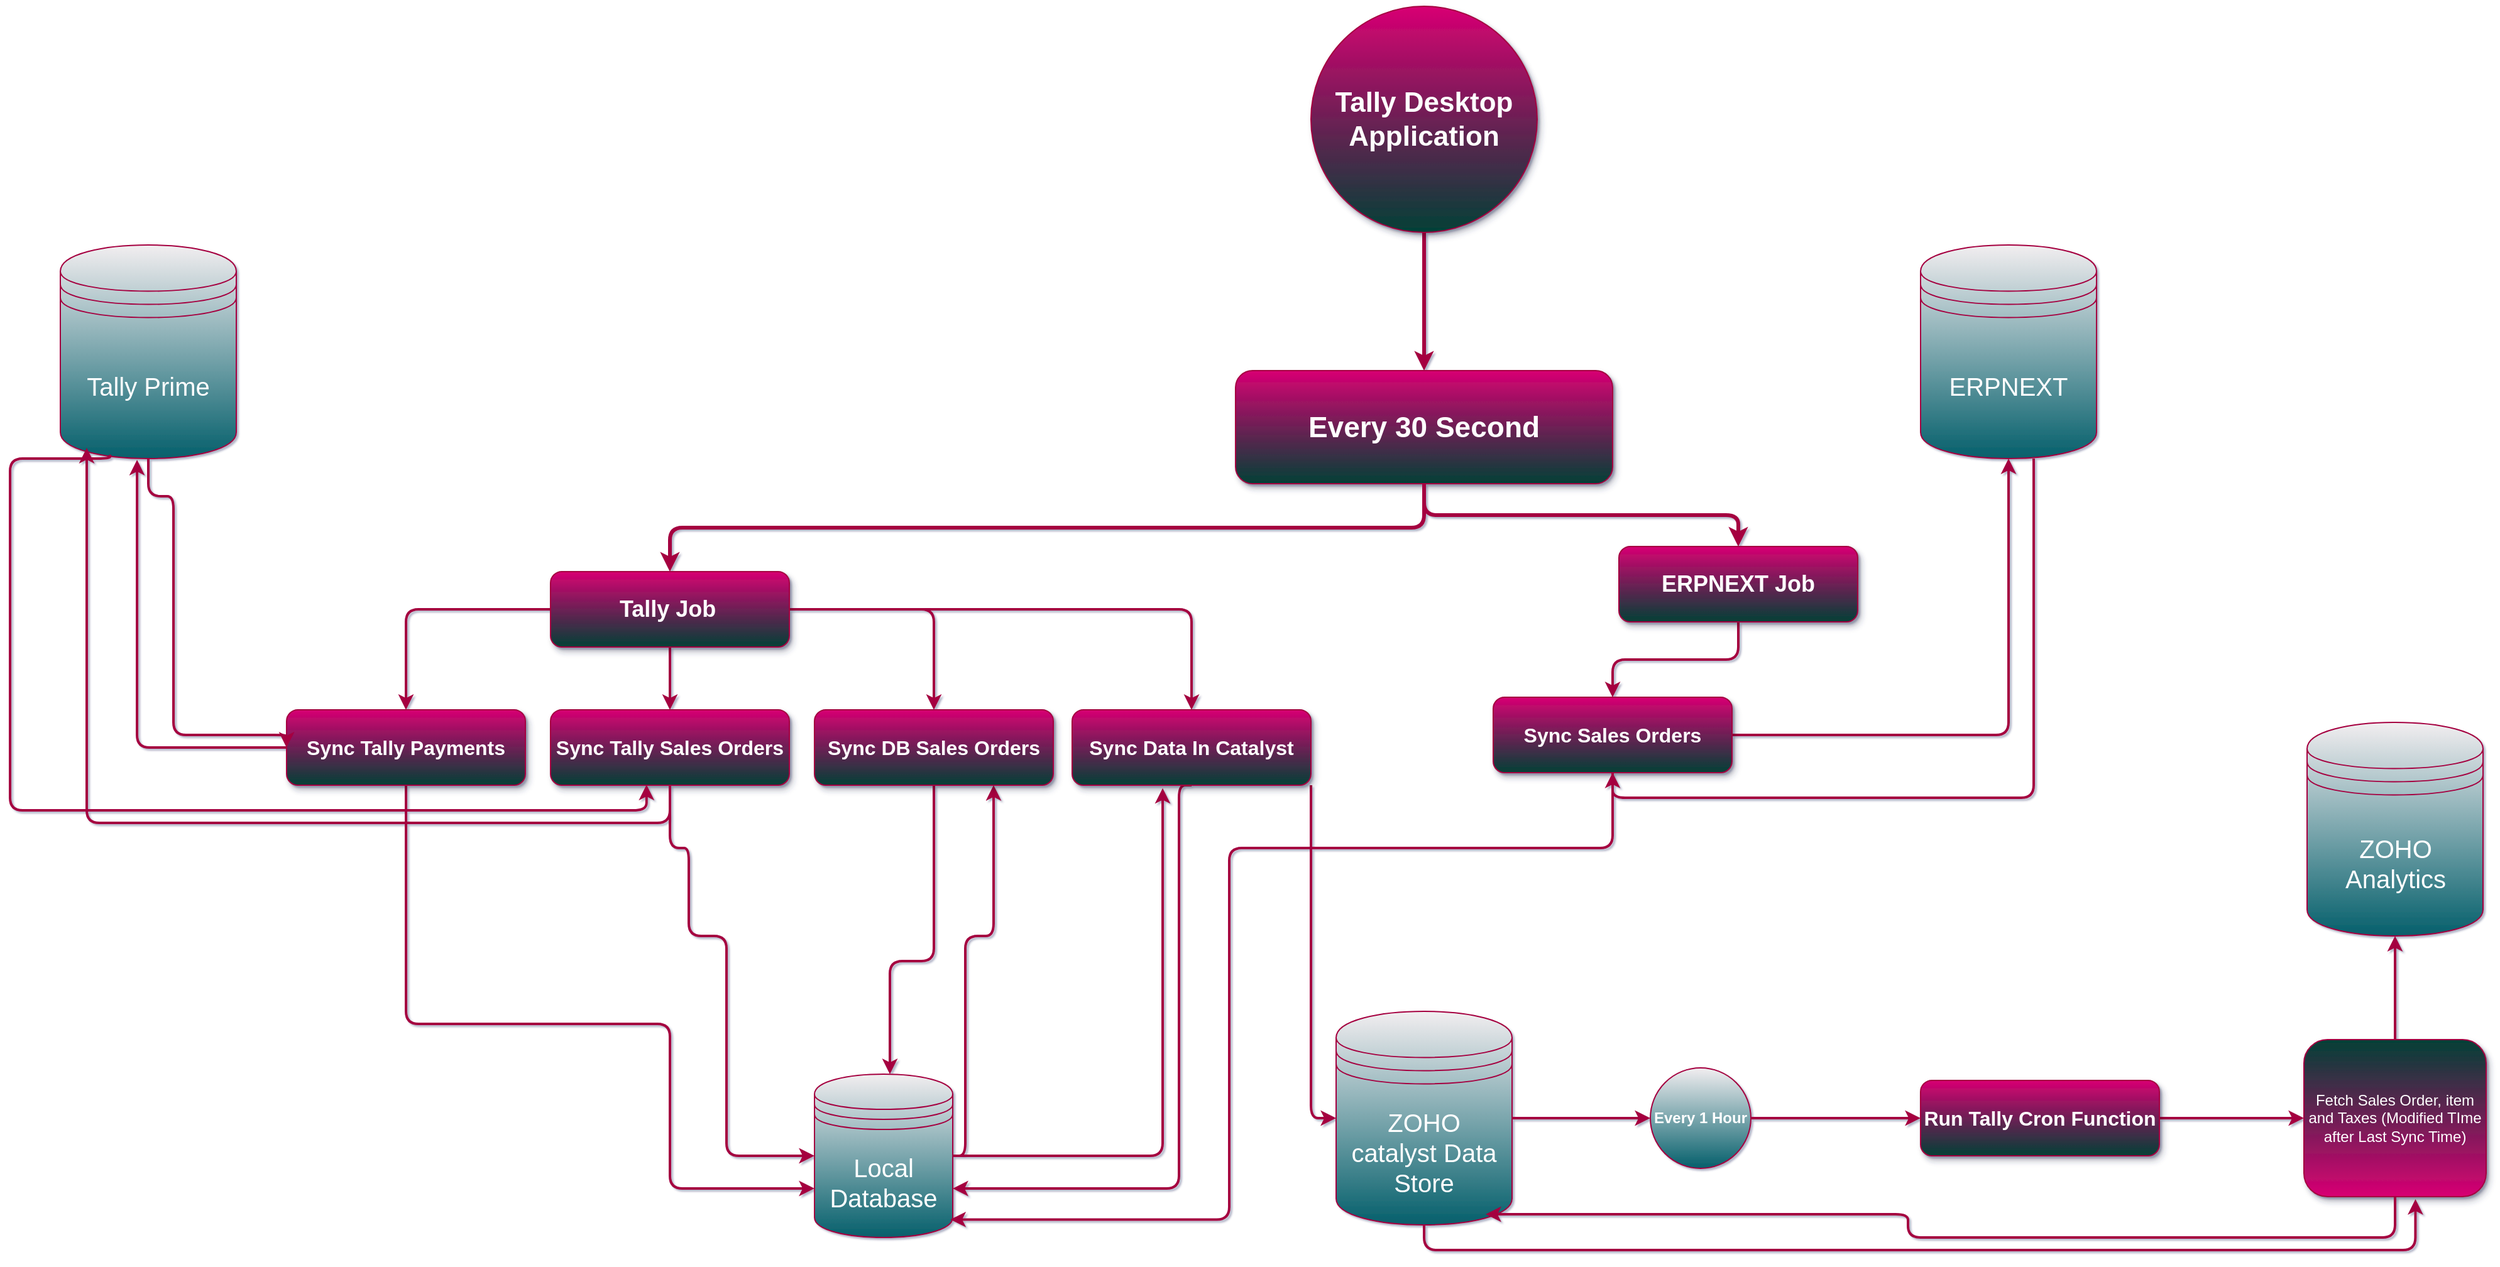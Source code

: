 <mxfile version="23.0.2" type="github">
  <diagram name="Page-1" id="nJylnroNrzdKfBT1kNII">
    <mxGraphModel dx="1726" dy="547" grid="0" gridSize="10" guides="1" tooltips="1" connect="1" arrows="1" fold="1" page="0" pageScale="1" pageWidth="850" pageHeight="1100" background="none" math="0" shadow="1">
      <root>
        <mxCell id="0" />
        <mxCell id="1" parent="0" />
        <mxCell id="NydhHh0NSFJVFC-VD1bs-7" value="" style="edgeStyle=orthogonalEdgeStyle;rounded=1;orthogonalLoop=1;jettySize=auto;html=1;curved=0;strokeWidth=3;fillColor=#d80073;strokeColor=#A50040;" edge="1" parent="1" source="NydhHh0NSFJVFC-VD1bs-1" target="NydhHh0NSFJVFC-VD1bs-6">
          <mxGeometry relative="1" as="geometry" />
        </mxCell>
        <mxCell id="NydhHh0NSFJVFC-VD1bs-1" value="&lt;b&gt;&lt;font style=&quot;font-size: 22px;&quot;&gt;Tally Desktop Application&lt;/font&gt;&lt;/b&gt;" style="ellipse;whiteSpace=wrap;html=1;aspect=fixed;fillColor=#d80073;fontColor=#ffffff;strokeColor=#A50040;shadow=1;gradientColor=#024036;rounded=1;" vertex="1" parent="1">
          <mxGeometry x="335" y="100" width="180" height="180" as="geometry" />
        </mxCell>
        <mxCell id="NydhHh0NSFJVFC-VD1bs-8" style="edgeStyle=orthogonalEdgeStyle;rounded=1;orthogonalLoop=1;jettySize=auto;html=1;curved=0;strokeWidth=3;fillColor=#d80073;strokeColor=#A50040;entryX=0.5;entryY=0;entryDx=0;entryDy=0;exitX=0.5;exitY=1;exitDx=0;exitDy=0;" edge="1" parent="1" source="NydhHh0NSFJVFC-VD1bs-6" target="NydhHh0NSFJVFC-VD1bs-9">
          <mxGeometry relative="1" as="geometry">
            <mxPoint x="-310" y="560" as="targetPoint" />
            <mxPoint x="55" y="500" as="sourcePoint" />
          </mxGeometry>
        </mxCell>
        <mxCell id="NydhHh0NSFJVFC-VD1bs-6" value="&lt;font style=&quot;font-size: 23px;&quot;&gt;&lt;b&gt;Every 30 Second&lt;/b&gt;&lt;/font&gt;" style="rounded=1;whiteSpace=wrap;html=1;fillColor=#d80073;strokeColor=#A50040;fontColor=#ffffff;shadow=1;gradientColor=#024036;" vertex="1" parent="1">
          <mxGeometry x="275" y="390" width="300" height="90" as="geometry" />
        </mxCell>
        <mxCell id="NydhHh0NSFJVFC-VD1bs-15" style="edgeStyle=orthogonalEdgeStyle;rounded=1;orthogonalLoop=1;jettySize=auto;html=1;entryX=0.5;entryY=0;entryDx=0;entryDy=0;curved=0;fillColor=#d80073;strokeColor=#A50040;strokeWidth=2;" edge="1" parent="1" source="NydhHh0NSFJVFC-VD1bs-9" target="NydhHh0NSFJVFC-VD1bs-14">
          <mxGeometry relative="1" as="geometry" />
        </mxCell>
        <mxCell id="NydhHh0NSFJVFC-VD1bs-18" style="edgeStyle=orthogonalEdgeStyle;rounded=1;orthogonalLoop=1;jettySize=auto;html=1;entryX=0.5;entryY=0;entryDx=0;entryDy=0;fillColor=#d80073;strokeColor=#A50040;strokeWidth=2;" edge="1" parent="1" source="NydhHh0NSFJVFC-VD1bs-9" target="NydhHh0NSFJVFC-VD1bs-16">
          <mxGeometry relative="1" as="geometry" />
        </mxCell>
        <mxCell id="NydhHh0NSFJVFC-VD1bs-21" style="edgeStyle=orthogonalEdgeStyle;rounded=1;orthogonalLoop=1;jettySize=auto;html=1;entryX=0.5;entryY=0;entryDx=0;entryDy=0;fillColor=#d80073;strokeColor=#A50040;strokeWidth=2;" edge="1" parent="1" source="NydhHh0NSFJVFC-VD1bs-9" target="NydhHh0NSFJVFC-VD1bs-19">
          <mxGeometry relative="1" as="geometry" />
        </mxCell>
        <mxCell id="NydhHh0NSFJVFC-VD1bs-27" style="edgeStyle=orthogonalEdgeStyle;rounded=1;orthogonalLoop=1;jettySize=auto;html=1;entryX=0.5;entryY=0;entryDx=0;entryDy=0;curved=0;fillColor=#d80073;strokeColor=#A50040;strokeWidth=2;" edge="1" parent="1" source="NydhHh0NSFJVFC-VD1bs-9" target="NydhHh0NSFJVFC-VD1bs-26">
          <mxGeometry relative="1" as="geometry" />
        </mxCell>
        <mxCell id="NydhHh0NSFJVFC-VD1bs-9" value="&lt;font size=&quot;1&quot; style=&quot;&quot;&gt;&lt;b style=&quot;font-size: 18px;&quot;&gt;Tally Job&lt;span style=&quot;white-space: pre;&quot;&gt;&#x9;&lt;/span&gt;&lt;/b&gt;&lt;/font&gt;" style="rounded=1;whiteSpace=wrap;html=1;fillColor=#d80073;strokeColor=#A50040;fontColor=#ffffff;shadow=1;gradientColor=#024036;" vertex="1" parent="1">
          <mxGeometry x="-270" y="550" width="190" height="60" as="geometry" />
        </mxCell>
        <mxCell id="NydhHh0NSFJVFC-VD1bs-10" style="edgeStyle=orthogonalEdgeStyle;rounded=1;orthogonalLoop=1;jettySize=auto;html=1;curved=0;strokeWidth=3;fillColor=#d80073;strokeColor=#A50040;exitX=0.5;exitY=1;exitDx=0;exitDy=0;" edge="1" parent="1" source="NydhHh0NSFJVFC-VD1bs-6" target="NydhHh0NSFJVFC-VD1bs-11">
          <mxGeometry relative="1" as="geometry">
            <mxPoint x="220" y="540" as="targetPoint" />
            <mxPoint x="415" y="460" as="sourcePoint" />
          </mxGeometry>
        </mxCell>
        <mxCell id="NydhHh0NSFJVFC-VD1bs-33" style="edgeStyle=orthogonalEdgeStyle;rounded=1;orthogonalLoop=1;jettySize=auto;html=1;entryX=0.5;entryY=0;entryDx=0;entryDy=0;curved=0;strokeWidth=2;fillColor=#d80073;strokeColor=#A50040;" edge="1" parent="1" source="NydhHh0NSFJVFC-VD1bs-11" target="NydhHh0NSFJVFC-VD1bs-32">
          <mxGeometry relative="1" as="geometry" />
        </mxCell>
        <mxCell id="NydhHh0NSFJVFC-VD1bs-11" value="&lt;font size=&quot;1&quot; style=&quot;&quot;&gt;&lt;b style=&quot;font-size: 18px;&quot;&gt;ERPNEXT Job&lt;/b&gt;&lt;/font&gt;" style="rounded=1;whiteSpace=wrap;html=1;fillColor=#d80073;strokeColor=#A50040;fontColor=#ffffff;shadow=1;gradientColor=#024036;" vertex="1" parent="1">
          <mxGeometry x="580" y="530" width="190" height="60" as="geometry" />
        </mxCell>
        <mxCell id="NydhHh0NSFJVFC-VD1bs-25" style="edgeStyle=orthogonalEdgeStyle;rounded=1;orthogonalLoop=1;jettySize=auto;html=1;entryX=0.75;entryY=1;entryDx=0;entryDy=0;fillColor=#d80073;strokeColor=#A50040;strokeWidth=2;curved=0;" edge="1" parent="1" source="NydhHh0NSFJVFC-VD1bs-13" target="NydhHh0NSFJVFC-VD1bs-19">
          <mxGeometry relative="1" as="geometry">
            <Array as="points">
              <mxPoint x="60" y="1015" />
              <mxPoint x="60" y="840" />
              <mxPoint x="83" y="840" />
            </Array>
          </mxGeometry>
        </mxCell>
        <mxCell id="NydhHh0NSFJVFC-VD1bs-13" value="&lt;font style=&quot;font-size: 20px;&quot;&gt;Local Database&lt;/font&gt;" style="shape=datastore;whiteSpace=wrap;html=1;fillColor=#f2eef0;fontColor=#ffffff;strokeColor=#A50040;gradientColor=#055f6b;rounded=1;" vertex="1" parent="1">
          <mxGeometry x="-60" y="950" width="110" height="130" as="geometry" />
        </mxCell>
        <mxCell id="NydhHh0NSFJVFC-VD1bs-47" style="edgeStyle=orthogonalEdgeStyle;rounded=1;orthogonalLoop=1;jettySize=auto;html=1;entryX=0;entryY=0.7;entryDx=0;entryDy=0;curved=0;fillColor=#d80073;strokeColor=#A50040;strokeWidth=2;" edge="1" parent="1" source="NydhHh0NSFJVFC-VD1bs-14" target="NydhHh0NSFJVFC-VD1bs-13">
          <mxGeometry relative="1" as="geometry">
            <Array as="points">
              <mxPoint x="-385" y="910" />
              <mxPoint x="-175" y="910" />
              <mxPoint x="-175" y="1041" />
            </Array>
          </mxGeometry>
        </mxCell>
        <mxCell id="NydhHh0NSFJVFC-VD1bs-14" value="&lt;b style=&quot;&quot;&gt;&lt;font style=&quot;font-size: 16px;&quot;&gt;Sync Tally Payments&lt;/font&gt;&lt;/b&gt;" style="rounded=1;whiteSpace=wrap;html=1;fillColor=#d80073;strokeColor=#A50040;fontColor=#ffffff;shadow=1;gradientColor=#024036;" vertex="1" parent="1">
          <mxGeometry x="-480" y="660" width="190" height="60" as="geometry" />
        </mxCell>
        <mxCell id="NydhHh0NSFJVFC-VD1bs-48" style="edgeStyle=orthogonalEdgeStyle;rounded=1;orthogonalLoop=1;jettySize=auto;html=1;entryX=0;entryY=0.5;entryDx=0;entryDy=0;curved=0;fillColor=#d80073;strokeColor=#A50040;strokeWidth=2;" edge="1" parent="1" source="NydhHh0NSFJVFC-VD1bs-16" target="NydhHh0NSFJVFC-VD1bs-13">
          <mxGeometry relative="1" as="geometry">
            <Array as="points">
              <mxPoint x="-175" y="770" />
              <mxPoint x="-160" y="770" />
              <mxPoint x="-160" y="840" />
              <mxPoint x="-130" y="840" />
              <mxPoint x="-130" y="1015" />
            </Array>
          </mxGeometry>
        </mxCell>
        <mxCell id="NydhHh0NSFJVFC-VD1bs-16" value="&lt;b style=&quot;&quot;&gt;&lt;font style=&quot;font-size: 16px;&quot;&gt;Sync Tally Sales Orders&lt;/font&gt;&lt;/b&gt;" style="rounded=1;whiteSpace=wrap;html=1;fillColor=#d80073;strokeColor=#A50040;fontColor=#ffffff;shadow=1;gradientColor=#024036;" vertex="1" parent="1">
          <mxGeometry x="-270" y="660" width="190" height="60" as="geometry" />
        </mxCell>
        <mxCell id="NydhHh0NSFJVFC-VD1bs-24" style="edgeStyle=orthogonalEdgeStyle;rounded=1;orthogonalLoop=1;jettySize=auto;html=1;curved=0;strokeWidth=2;fillColor=#d80073;strokeColor=#A50040;" edge="1" parent="1" source="NydhHh0NSFJVFC-VD1bs-19" target="NydhHh0NSFJVFC-VD1bs-13">
          <mxGeometry relative="1" as="geometry">
            <Array as="points">
              <mxPoint x="35" y="860" />
              <mxPoint y="860" />
            </Array>
          </mxGeometry>
        </mxCell>
        <mxCell id="NydhHh0NSFJVFC-VD1bs-19" value="&lt;b style=&quot;&quot;&gt;&lt;font style=&quot;font-size: 16px;&quot;&gt;Sync DB Sales Orders&lt;/font&gt;&lt;/b&gt;" style="rounded=1;whiteSpace=wrap;html=1;fillColor=#d80073;strokeColor=#A50040;fontColor=#ffffff;shadow=1;gradientColor=#024036;" vertex="1" parent="1">
          <mxGeometry x="-60" y="660" width="190" height="60" as="geometry" />
        </mxCell>
        <mxCell id="NydhHh0NSFJVFC-VD1bs-29" style="edgeStyle=orthogonalEdgeStyle;rounded=1;orthogonalLoop=1;jettySize=auto;html=1;entryX=1;entryY=0.7;entryDx=0;entryDy=0;exitX=0.5;exitY=1;exitDx=0;exitDy=0;fillColor=#d80073;strokeColor=#A50040;strokeWidth=2;" edge="1" parent="1" source="NydhHh0NSFJVFC-VD1bs-26" target="NydhHh0NSFJVFC-VD1bs-13">
          <mxGeometry relative="1" as="geometry">
            <mxPoint x="190" y="760" as="sourcePoint" />
            <Array as="points">
              <mxPoint x="230" y="720" />
              <mxPoint x="230" y="1041" />
            </Array>
          </mxGeometry>
        </mxCell>
        <mxCell id="NydhHh0NSFJVFC-VD1bs-31" style="edgeStyle=orthogonalEdgeStyle;rounded=1;orthogonalLoop=1;jettySize=auto;html=1;entryX=0;entryY=0.5;entryDx=0;entryDy=0;curved=0;fillColor=#d80073;strokeColor=#A50040;strokeWidth=2;" edge="1" parent="1" source="NydhHh0NSFJVFC-VD1bs-26" target="NydhHh0NSFJVFC-VD1bs-28">
          <mxGeometry relative="1" as="geometry">
            <Array as="points">
              <mxPoint x="335" y="985" />
            </Array>
          </mxGeometry>
        </mxCell>
        <mxCell id="NydhHh0NSFJVFC-VD1bs-26" value="&lt;b style=&quot;&quot;&gt;&lt;font style=&quot;font-size: 16px;&quot;&gt;Sync Data In Catalyst&lt;/font&gt;&lt;/b&gt;" style="rounded=1;whiteSpace=wrap;html=1;fillColor=#d80073;strokeColor=#A50040;fontColor=#ffffff;shadow=1;gradientColor=#024036;" vertex="1" parent="1">
          <mxGeometry x="145" y="660" width="190" height="60" as="geometry" />
        </mxCell>
        <mxCell id="NydhHh0NSFJVFC-VD1bs-51" value="" style="edgeStyle=orthogonalEdgeStyle;rounded=1;orthogonalLoop=1;jettySize=auto;html=1;fillColor=#d80073;strokeColor=#A50040;strokeWidth=2;" edge="1" parent="1" source="NydhHh0NSFJVFC-VD1bs-28" target="NydhHh0NSFJVFC-VD1bs-50">
          <mxGeometry relative="1" as="geometry" />
        </mxCell>
        <mxCell id="NydhHh0NSFJVFC-VD1bs-28" value="&lt;font style=&quot;font-size: 20px;&quot;&gt;ZOHO&lt;br&gt;catalyst Data Store&lt;br&gt;&lt;/font&gt;" style="shape=datastore;whiteSpace=wrap;html=1;fillColor=#f2eef0;fontColor=#ffffff;strokeColor=#A50040;gradientColor=#055f6b;rounded=1;" vertex="1" parent="1">
          <mxGeometry x="355" y="900" width="140" height="170" as="geometry" />
        </mxCell>
        <mxCell id="NydhHh0NSFJVFC-VD1bs-30" style="edgeStyle=orthogonalEdgeStyle;rounded=1;orthogonalLoop=1;jettySize=auto;html=1;entryX=0.379;entryY=1.039;entryDx=0;entryDy=0;entryPerimeter=0;curved=0;fillColor=#d80073;strokeColor=#A50040;strokeWidth=2;" edge="1" parent="1" source="NydhHh0NSFJVFC-VD1bs-13" target="NydhHh0NSFJVFC-VD1bs-26">
          <mxGeometry relative="1" as="geometry" />
        </mxCell>
        <mxCell id="NydhHh0NSFJVFC-VD1bs-37" style="edgeStyle=orthogonalEdgeStyle;rounded=1;orthogonalLoop=1;jettySize=auto;html=1;entryX=0.5;entryY=1;entryDx=0;entryDy=0;curved=0;strokeWidth=2;fillColor=#d80073;strokeColor=#A50040;" edge="1" parent="1" source="NydhHh0NSFJVFC-VD1bs-32" target="NydhHh0NSFJVFC-VD1bs-36">
          <mxGeometry relative="1" as="geometry" />
        </mxCell>
        <mxCell id="NydhHh0NSFJVFC-VD1bs-32" value="&lt;b style=&quot;&quot;&gt;&lt;font style=&quot;font-size: 16px;&quot;&gt;Sync Sales Orders&lt;/font&gt;&lt;/b&gt;" style="rounded=1;whiteSpace=wrap;html=1;fillColor=#d80073;strokeColor=#A50040;fontColor=#ffffff;shadow=1;gradientColor=#024036;" vertex="1" parent="1">
          <mxGeometry x="480" y="650" width="190" height="60" as="geometry" />
        </mxCell>
        <mxCell id="NydhHh0NSFJVFC-VD1bs-34" style="edgeStyle=orthogonalEdgeStyle;rounded=1;orthogonalLoop=1;jettySize=auto;html=1;entryX=0.983;entryY=0.89;entryDx=0;entryDy=0;entryPerimeter=0;strokeWidth=2;fillColor=#d80073;strokeColor=#A50040;curved=0;" edge="1" parent="1" source="NydhHh0NSFJVFC-VD1bs-32" target="NydhHh0NSFJVFC-VD1bs-13">
          <mxGeometry relative="1" as="geometry">
            <Array as="points">
              <mxPoint x="575" y="770" />
              <mxPoint x="270" y="770" />
              <mxPoint x="270" y="1066" />
            </Array>
          </mxGeometry>
        </mxCell>
        <mxCell id="NydhHh0NSFJVFC-VD1bs-38" style="edgeStyle=orthogonalEdgeStyle;rounded=1;orthogonalLoop=1;jettySize=auto;html=1;entryX=0.5;entryY=1;entryDx=0;entryDy=0;curved=0;fillColor=#d80073;strokeColor=#A50040;strokeWidth=2;" edge="1" parent="1" source="NydhHh0NSFJVFC-VD1bs-36" target="NydhHh0NSFJVFC-VD1bs-32">
          <mxGeometry relative="1" as="geometry">
            <Array as="points">
              <mxPoint x="910" y="730" />
              <mxPoint x="575" y="730" />
            </Array>
          </mxGeometry>
        </mxCell>
        <mxCell id="NydhHh0NSFJVFC-VD1bs-36" value="&lt;font style=&quot;font-size: 20px;&quot;&gt;ERPNEXT&lt;br&gt;&lt;/font&gt;" style="shape=datastore;whiteSpace=wrap;html=1;fillColor=#f2eef0;fontColor=#ffffff;strokeColor=#A50040;gradientColor=#055f6b;rounded=1;" vertex="1" parent="1">
          <mxGeometry x="820" y="290" width="140" height="170" as="geometry" />
        </mxCell>
        <mxCell id="NydhHh0NSFJVFC-VD1bs-44" style="edgeStyle=orthogonalEdgeStyle;rounded=1;orthogonalLoop=1;jettySize=auto;html=1;entryX=0;entryY=0.5;entryDx=0;entryDy=0;curved=0;fillColor=#d80073;strokeColor=#A50040;strokeWidth=2;" edge="1" parent="1" source="NydhHh0NSFJVFC-VD1bs-39" target="NydhHh0NSFJVFC-VD1bs-14">
          <mxGeometry relative="1" as="geometry">
            <Array as="points">
              <mxPoint x="-590" y="490" />
              <mxPoint x="-570" y="490" />
              <mxPoint x="-570" y="680" />
              <mxPoint x="-480" y="680" />
            </Array>
          </mxGeometry>
        </mxCell>
        <mxCell id="NydhHh0NSFJVFC-VD1bs-39" value="&lt;font style=&quot;font-size: 20px;&quot;&gt;Tally Prime&lt;br&gt;&lt;/font&gt;" style="shape=datastore;whiteSpace=wrap;html=1;fillColor=#f2eef0;fontColor=#ffffff;strokeColor=#A50040;gradientColor=#055f6b;rounded=1;" vertex="1" parent="1">
          <mxGeometry x="-660" y="290" width="140" height="170" as="geometry" />
        </mxCell>
        <mxCell id="NydhHh0NSFJVFC-VD1bs-42" style="edgeStyle=orthogonalEdgeStyle;rounded=1;orthogonalLoop=1;jettySize=auto;html=1;entryX=0.436;entryY=1.006;entryDx=0;entryDy=0;entryPerimeter=0;curved=0;fillColor=#d80073;strokeColor=#A50040;strokeWidth=2;" edge="1" parent="1" source="NydhHh0NSFJVFC-VD1bs-14" target="NydhHh0NSFJVFC-VD1bs-39">
          <mxGeometry relative="1" as="geometry" />
        </mxCell>
        <mxCell id="NydhHh0NSFJVFC-VD1bs-45" style="edgeStyle=orthogonalEdgeStyle;rounded=1;orthogonalLoop=1;jettySize=auto;html=1;entryX=0.15;entryY=0.95;entryDx=0;entryDy=0;entryPerimeter=0;curved=0;fillColor=#d80073;strokeColor=#A50040;strokeWidth=2;" edge="1" parent="1" source="NydhHh0NSFJVFC-VD1bs-16" target="NydhHh0NSFJVFC-VD1bs-39">
          <mxGeometry relative="1" as="geometry">
            <Array as="points">
              <mxPoint x="-175" y="750" />
              <mxPoint x="-639" y="750" />
            </Array>
          </mxGeometry>
        </mxCell>
        <mxCell id="NydhHh0NSFJVFC-VD1bs-46" style="edgeStyle=orthogonalEdgeStyle;rounded=1;orthogonalLoop=1;jettySize=auto;html=1;entryX=0.402;entryY=0.994;entryDx=0;entryDy=0;entryPerimeter=0;exitX=0.283;exitY=0.982;exitDx=0;exitDy=0;exitPerimeter=0;fillColor=#d80073;strokeColor=#A50040;strokeWidth=2;" edge="1" parent="1" source="NydhHh0NSFJVFC-VD1bs-39" target="NydhHh0NSFJVFC-VD1bs-16">
          <mxGeometry relative="1" as="geometry">
            <Array as="points">
              <mxPoint x="-620" y="460" />
              <mxPoint x="-700" y="460" />
              <mxPoint x="-700" y="740" />
              <mxPoint x="-194" y="740" />
            </Array>
          </mxGeometry>
        </mxCell>
        <mxCell id="NydhHh0NSFJVFC-VD1bs-53" style="edgeStyle=orthogonalEdgeStyle;rounded=1;orthogonalLoop=1;jettySize=auto;html=1;entryX=0;entryY=0.5;entryDx=0;entryDy=0;strokeWidth=2;curved=0;fillColor=#d80073;strokeColor=#A50040;" edge="1" parent="1" source="NydhHh0NSFJVFC-VD1bs-50" target="NydhHh0NSFJVFC-VD1bs-52">
          <mxGeometry relative="1" as="geometry" />
        </mxCell>
        <mxCell id="NydhHh0NSFJVFC-VD1bs-50" value="&lt;b&gt;Every 1 Hour&lt;/b&gt;" style="ellipse;whiteSpace=wrap;html=1;fillColor=#f2eef0;strokeColor=#A50040;fontColor=#ffffff;gradientColor=#055f6b;rounded=1;" vertex="1" parent="1">
          <mxGeometry x="605" y="945" width="80" height="80" as="geometry" />
        </mxCell>
        <mxCell id="NydhHh0NSFJVFC-VD1bs-55" value="" style="edgeStyle=orthogonalEdgeStyle;rounded=1;orthogonalLoop=1;jettySize=auto;html=1;fillColor=#d80073;strokeColor=#A50040;strokeWidth=2;" edge="1" parent="1" source="NydhHh0NSFJVFC-VD1bs-52" target="NydhHh0NSFJVFC-VD1bs-54">
          <mxGeometry relative="1" as="geometry" />
        </mxCell>
        <mxCell id="NydhHh0NSFJVFC-VD1bs-52" value="&lt;b style=&quot;&quot;&gt;&lt;font style=&quot;font-size: 16px;&quot;&gt;Run Tally Cron Function&lt;/font&gt;&lt;/b&gt;" style="rounded=1;whiteSpace=wrap;html=1;fillColor=#d80073;strokeColor=#A50040;fontColor=#ffffff;shadow=1;gradientColor=#024036;" vertex="1" parent="1">
          <mxGeometry x="820" y="955" width="190" height="60" as="geometry" />
        </mxCell>
        <mxCell id="NydhHh0NSFJVFC-VD1bs-59" style="edgeStyle=orthogonalEdgeStyle;rounded=1;orthogonalLoop=1;jettySize=auto;html=1;fillColor=#d80073;strokeColor=#A50040;strokeWidth=2;" edge="1" parent="1" source="NydhHh0NSFJVFC-VD1bs-54" target="NydhHh0NSFJVFC-VD1bs-58">
          <mxGeometry relative="1" as="geometry" />
        </mxCell>
        <mxCell id="NydhHh0NSFJVFC-VD1bs-54" value="Fetch Sales Order, item and Taxes (Modified TIme after Last Sync Time)" style="whiteSpace=wrap;html=1;fillColor=#d80073;strokeColor=#A50040;fontColor=#ffffff;rounded=1;shadow=1;gradientColor=#024036;direction=west;" vertex="1" parent="1">
          <mxGeometry x="1125" y="922.5" width="145" height="125" as="geometry" />
        </mxCell>
        <mxCell id="NydhHh0NSFJVFC-VD1bs-56" style="edgeStyle=orthogonalEdgeStyle;rounded=1;orthogonalLoop=1;jettySize=auto;html=1;entryX=0.85;entryY=0.95;entryDx=0;entryDy=0;entryPerimeter=0;curved=0;fillColor=#d80073;strokeColor=#A50040;strokeWidth=2;" edge="1" parent="1" source="NydhHh0NSFJVFC-VD1bs-54" target="NydhHh0NSFJVFC-VD1bs-28">
          <mxGeometry relative="1" as="geometry">
            <Array as="points">
              <mxPoint x="1198" y="1080" />
              <mxPoint x="810" y="1080" />
              <mxPoint x="810" y="1061" />
            </Array>
          </mxGeometry>
        </mxCell>
        <mxCell id="NydhHh0NSFJVFC-VD1bs-57" style="edgeStyle=orthogonalEdgeStyle;rounded=1;orthogonalLoop=1;jettySize=auto;html=1;entryX=0.388;entryY=-0.016;entryDx=0;entryDy=0;entryPerimeter=0;curved=0;strokeWidth=2;fillColor=#d80073;strokeColor=#A50040;" edge="1" parent="1" source="NydhHh0NSFJVFC-VD1bs-28" target="NydhHh0NSFJVFC-VD1bs-54">
          <mxGeometry relative="1" as="geometry">
            <Array as="points">
              <mxPoint x="425" y="1090" />
              <mxPoint x="1214" y="1090" />
            </Array>
          </mxGeometry>
        </mxCell>
        <mxCell id="NydhHh0NSFJVFC-VD1bs-58" value="&lt;font style=&quot;font-size: 20px;&quot;&gt;ZOHO&lt;br&gt;Analytics&lt;br&gt;&lt;/font&gt;" style="shape=datastore;whiteSpace=wrap;html=1;fillColor=#f2eef0;fontColor=#ffffff;strokeColor=#A50040;gradientColor=#055f6b;rounded=1;" vertex="1" parent="1">
          <mxGeometry x="1127.5" y="670" width="140" height="170" as="geometry" />
        </mxCell>
      </root>
    </mxGraphModel>
  </diagram>
</mxfile>
